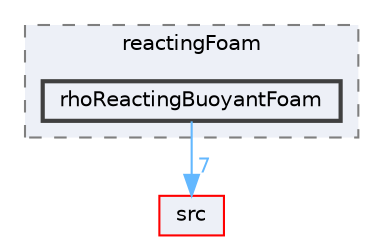 digraph "applications/solvers/combustion/reactingFoam/rhoReactingBuoyantFoam"
{
 // LATEX_PDF_SIZE
  bgcolor="transparent";
  edge [fontname=Helvetica,fontsize=10,labelfontname=Helvetica,labelfontsize=10];
  node [fontname=Helvetica,fontsize=10,shape=box,height=0.2,width=0.4];
  compound=true
  subgraph clusterdir_77e43672d651fa6e6d24ffd29099bf96 {
    graph [ bgcolor="#edf0f7", pencolor="grey50", label="reactingFoam", fontname=Helvetica,fontsize=10 style="filled,dashed", URL="dir_77e43672d651fa6e6d24ffd29099bf96.html",tooltip=""]
  dir_252b78f89ca039d14fb95b060b7986d0 [label="rhoReactingBuoyantFoam", fillcolor="#edf0f7", color="grey25", style="filled,bold", URL="dir_252b78f89ca039d14fb95b060b7986d0.html",tooltip=""];
  }
  dir_68267d1309a1af8e8297ef4c3efbcdba [label="src", fillcolor="#edf0f7", color="red", style="filled", URL="dir_68267d1309a1af8e8297ef4c3efbcdba.html",tooltip=""];
  dir_252b78f89ca039d14fb95b060b7986d0->dir_68267d1309a1af8e8297ef4c3efbcdba [headlabel="7", labeldistance=1.5 headhref="dir_003343_003729.html" href="dir_003343_003729.html" color="steelblue1" fontcolor="steelblue1"];
}
